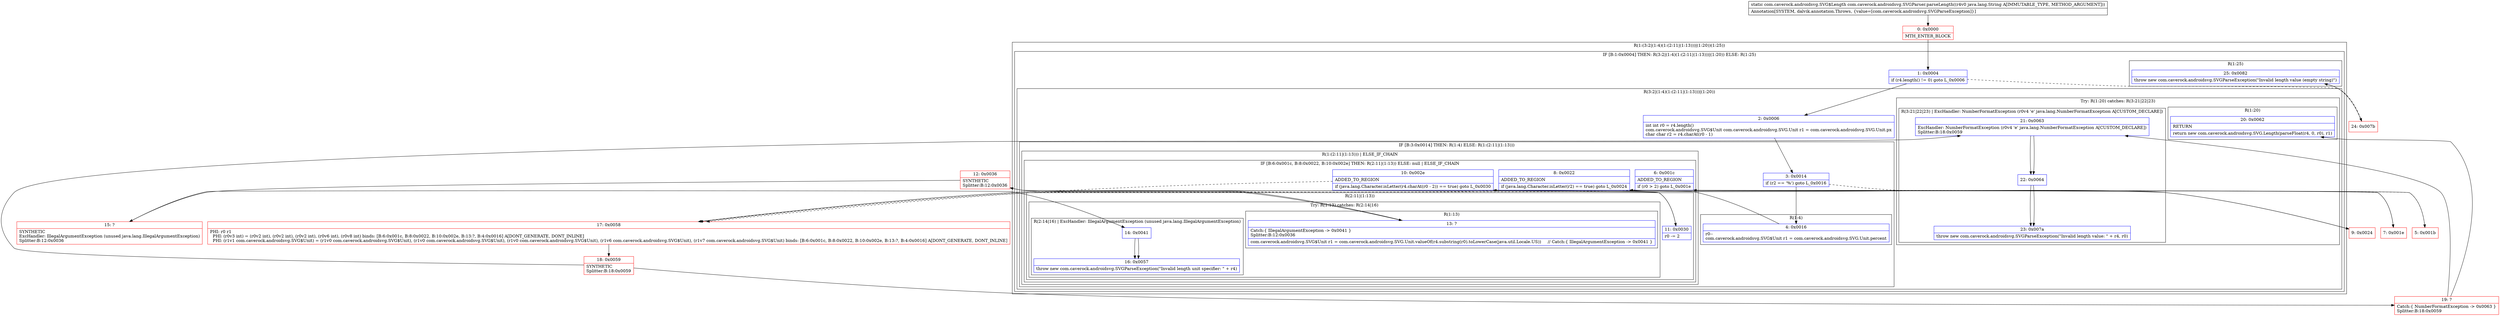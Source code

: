 digraph "CFG forcom.caverock.androidsvg.SVGParser.parseLength(Ljava\/lang\/String;)Lcom\/caverock\/androidsvg\/SVG$Length;" {
subgraph cluster_Region_210423696 {
label = "R(1:(3:2|(1:4)(1:(2:11|(1:13)))|(1:20))(1:25))";
node [shape=record,color=blue];
subgraph cluster_IfRegion_109381156 {
label = "IF [B:1:0x0004] THEN: R(3:2|(1:4)(1:(2:11|(1:13)))|(1:20)) ELSE: R(1:25)";
node [shape=record,color=blue];
Node_1 [shape=record,label="{1\:\ 0x0004|if (r4.length() != 0) goto L_0x0006\l}"];
subgraph cluster_Region_1013929136 {
label = "R(3:2|(1:4)(1:(2:11|(1:13)))|(1:20))";
node [shape=record,color=blue];
Node_2 [shape=record,label="{2\:\ 0x0006|int int r0 = r4.length()\lcom.caverock.androidsvg.SVG$Unit com.caverock.androidsvg.SVG.Unit r1 = com.caverock.androidsvg.SVG.Unit.px\lchar char r2 = r4.charAt(r0 \- 1)\l}"];
subgraph cluster_IfRegion_1409290787 {
label = "IF [B:3:0x0014] THEN: R(1:4) ELSE: R(1:(2:11|(1:13)))";
node [shape=record,color=blue];
Node_3 [shape=record,label="{3\:\ 0x0014|if (r2 == '%') goto L_0x0016\l}"];
subgraph cluster_Region_1011680276 {
label = "R(1:4)";
node [shape=record,color=blue];
Node_4 [shape=record,label="{4\:\ 0x0016|r0\-\-\lcom.caverock.androidsvg.SVG$Unit r1 = com.caverock.androidsvg.SVG.Unit.percent\l}"];
}
subgraph cluster_Region_1856181078 {
label = "R(1:(2:11|(1:13))) | ELSE_IF_CHAIN\l";
node [shape=record,color=blue];
subgraph cluster_IfRegion_444965257 {
label = "IF [B:6:0x001c, B:8:0x0022, B:10:0x002e] THEN: R(2:11|(1:13)) ELSE: null | ELSE_IF_CHAIN\l";
node [shape=record,color=blue];
Node_6 [shape=record,label="{6\:\ 0x001c|ADDED_TO_REGION\l|if (r0 \> 2) goto L_0x001e\l}"];
Node_8 [shape=record,label="{8\:\ 0x0022|ADDED_TO_REGION\l|if (java.lang.Character.isLetter(r2) == true) goto L_0x0024\l}"];
Node_10 [shape=record,label="{10\:\ 0x002e|ADDED_TO_REGION\l|if (java.lang.Character.isLetter(r4.charAt(r0 \- 2)) == true) goto L_0x0030\l}"];
subgraph cluster_Region_854442024 {
label = "R(2:11|(1:13))";
node [shape=record,color=blue];
Node_11 [shape=record,label="{11\:\ 0x0030|r0 \-= 2\l}"];
subgraph cluster_TryCatchRegion_1412145240 {
label = "Try: R(1:13) catches: R(2:14|16)";
node [shape=record,color=blue];
subgraph cluster_Region_3791764 {
label = "R(1:13)";
node [shape=record,color=blue];
Node_13 [shape=record,label="{13\:\ ?|Catch:\{ IllegalArgumentException \-\> 0x0041 \}\lSplitter:B:12:0x0036\l|com.caverock.androidsvg.SVG$Unit r1 = com.caverock.androidsvg.SVG.Unit.valueOf(r4.substring(r0).toLowerCase(java.util.Locale.US))     \/\/ Catch:\{ IllegalArgumentException \-\> 0x0041 \}\l}"];
}
subgraph cluster_Region_235340546 {
label = "R(2:14|16) | ExcHandler: IllegalArgumentException (unused java.lang.IllegalArgumentException)\l";
node [shape=record,color=blue];
Node_14 [shape=record,label="{14\:\ 0x0041}"];
Node_16 [shape=record,label="{16\:\ 0x0057|throw new com.caverock.androidsvg.SVGParseException(\"Invalid length unit specifier: \" + r4)\l}"];
}
}
}
}
}
}
subgraph cluster_TryCatchRegion_538808512 {
label = "Try: R(1:20) catches: R(3:21|22|23)";
node [shape=record,color=blue];
subgraph cluster_Region_1544137917 {
label = "R(1:20)";
node [shape=record,color=blue];
Node_20 [shape=record,label="{20\:\ 0x0062|RETURN\l|return new com.caverock.androidsvg.SVG.Length(parseFloat(r4, 0, r0), r1)\l}"];
}
subgraph cluster_Region_1448222262 {
label = "R(3:21|22|23) | ExcHandler: NumberFormatException (r0v4 'e' java.lang.NumberFormatException A[CUSTOM_DECLARE])\l";
node [shape=record,color=blue];
Node_21 [shape=record,label="{21\:\ 0x0063|ExcHandler: NumberFormatException (r0v4 'e' java.lang.NumberFormatException A[CUSTOM_DECLARE])\lSplitter:B:18:0x0059\l}"];
Node_22 [shape=record,label="{22\:\ 0x0064}"];
Node_23 [shape=record,label="{23\:\ 0x007a|throw new com.caverock.androidsvg.SVGParseException(\"Invalid length value: \" + r4, r0)\l}"];
}
}
}
subgraph cluster_Region_1609715140 {
label = "R(1:25)";
node [shape=record,color=blue];
Node_25 [shape=record,label="{25\:\ 0x0082|throw new com.caverock.androidsvg.SVGParseException(\"Invalid length value (empty string)\")\l}"];
}
}
}
subgraph cluster_Region_235340546 {
label = "R(2:14|16) | ExcHandler: IllegalArgumentException (unused java.lang.IllegalArgumentException)\l";
node [shape=record,color=blue];
Node_14 [shape=record,label="{14\:\ 0x0041}"];
Node_16 [shape=record,label="{16\:\ 0x0057|throw new com.caverock.androidsvg.SVGParseException(\"Invalid length unit specifier: \" + r4)\l}"];
}
subgraph cluster_Region_1448222262 {
label = "R(3:21|22|23) | ExcHandler: NumberFormatException (r0v4 'e' java.lang.NumberFormatException A[CUSTOM_DECLARE])\l";
node [shape=record,color=blue];
Node_21 [shape=record,label="{21\:\ 0x0063|ExcHandler: NumberFormatException (r0v4 'e' java.lang.NumberFormatException A[CUSTOM_DECLARE])\lSplitter:B:18:0x0059\l}"];
Node_22 [shape=record,label="{22\:\ 0x0064}"];
Node_23 [shape=record,label="{23\:\ 0x007a|throw new com.caverock.androidsvg.SVGParseException(\"Invalid length value: \" + r4, r0)\l}"];
}
Node_0 [shape=record,color=red,label="{0\:\ 0x0000|MTH_ENTER_BLOCK\l}"];
Node_5 [shape=record,color=red,label="{5\:\ 0x001b}"];
Node_7 [shape=record,color=red,label="{7\:\ 0x001e}"];
Node_9 [shape=record,color=red,label="{9\:\ 0x0024}"];
Node_12 [shape=record,color=red,label="{12\:\ 0x0036|SYNTHETIC\lSplitter:B:12:0x0036\l}"];
Node_15 [shape=record,color=red,label="{15\:\ ?|SYNTHETIC\lExcHandler: IllegalArgumentException (unused java.lang.IllegalArgumentException)\lSplitter:B:12:0x0036\l}"];
Node_17 [shape=record,color=red,label="{17\:\ 0x0058|PHI: r0 r1 \l  PHI: (r0v3 int) = (r0v2 int), (r0v2 int), (r0v2 int), (r0v6 int), (r0v8 int) binds: [B:6:0x001c, B:8:0x0022, B:10:0x002e, B:13:?, B:4:0x0016] A[DONT_GENERATE, DONT_INLINE]\l  PHI: (r1v1 com.caverock.androidsvg.SVG$Unit) = (r1v0 com.caverock.androidsvg.SVG$Unit), (r1v0 com.caverock.androidsvg.SVG$Unit), (r1v0 com.caverock.androidsvg.SVG$Unit), (r1v6 com.caverock.androidsvg.SVG$Unit), (r1v7 com.caverock.androidsvg.SVG$Unit) binds: [B:6:0x001c, B:8:0x0022, B:10:0x002e, B:13:?, B:4:0x0016] A[DONT_GENERATE, DONT_INLINE]\l}"];
Node_18 [shape=record,color=red,label="{18\:\ 0x0059|SYNTHETIC\lSplitter:B:18:0x0059\l}"];
Node_19 [shape=record,color=red,label="{19\:\ ?|Catch:\{ NumberFormatException \-\> 0x0063 \}\lSplitter:B:18:0x0059\l}"];
Node_24 [shape=record,color=red,label="{24\:\ 0x007b}"];
MethodNode[shape=record,label="{static com.caverock.androidsvg.SVG$Length com.caverock.androidsvg.SVGParser.parseLength((r4v0 java.lang.String A[IMMUTABLE_TYPE, METHOD_ARGUMENT]))  | Annotation[SYSTEM, dalvik.annotation.Throws, \{value=[com.caverock.androidsvg.SVGParseException]\}]\l}"];
MethodNode -> Node_0;
Node_1 -> Node_2;
Node_1 -> Node_24[style=dashed];
Node_2 -> Node_3;
Node_3 -> Node_4;
Node_3 -> Node_5[style=dashed];
Node_4 -> Node_17;
Node_6 -> Node_7;
Node_6 -> Node_17[style=dashed];
Node_8 -> Node_9;
Node_8 -> Node_17[style=dashed];
Node_10 -> Node_11;
Node_10 -> Node_17[style=dashed];
Node_11 -> Node_12;
Node_13 -> Node_17;
Node_14 -> Node_16;
Node_21 -> Node_22;
Node_22 -> Node_23;
Node_14 -> Node_16;
Node_21 -> Node_22;
Node_22 -> Node_23;
Node_0 -> Node_1;
Node_5 -> Node_6;
Node_7 -> Node_8;
Node_9 -> Node_10;
Node_12 -> Node_13;
Node_12 -> Node_15;
Node_15 -> Node_14;
Node_17 -> Node_18;
Node_18 -> Node_19;
Node_18 -> Node_21;
Node_19 -> Node_20;
Node_19 -> Node_21;
Node_24 -> Node_25;
}

